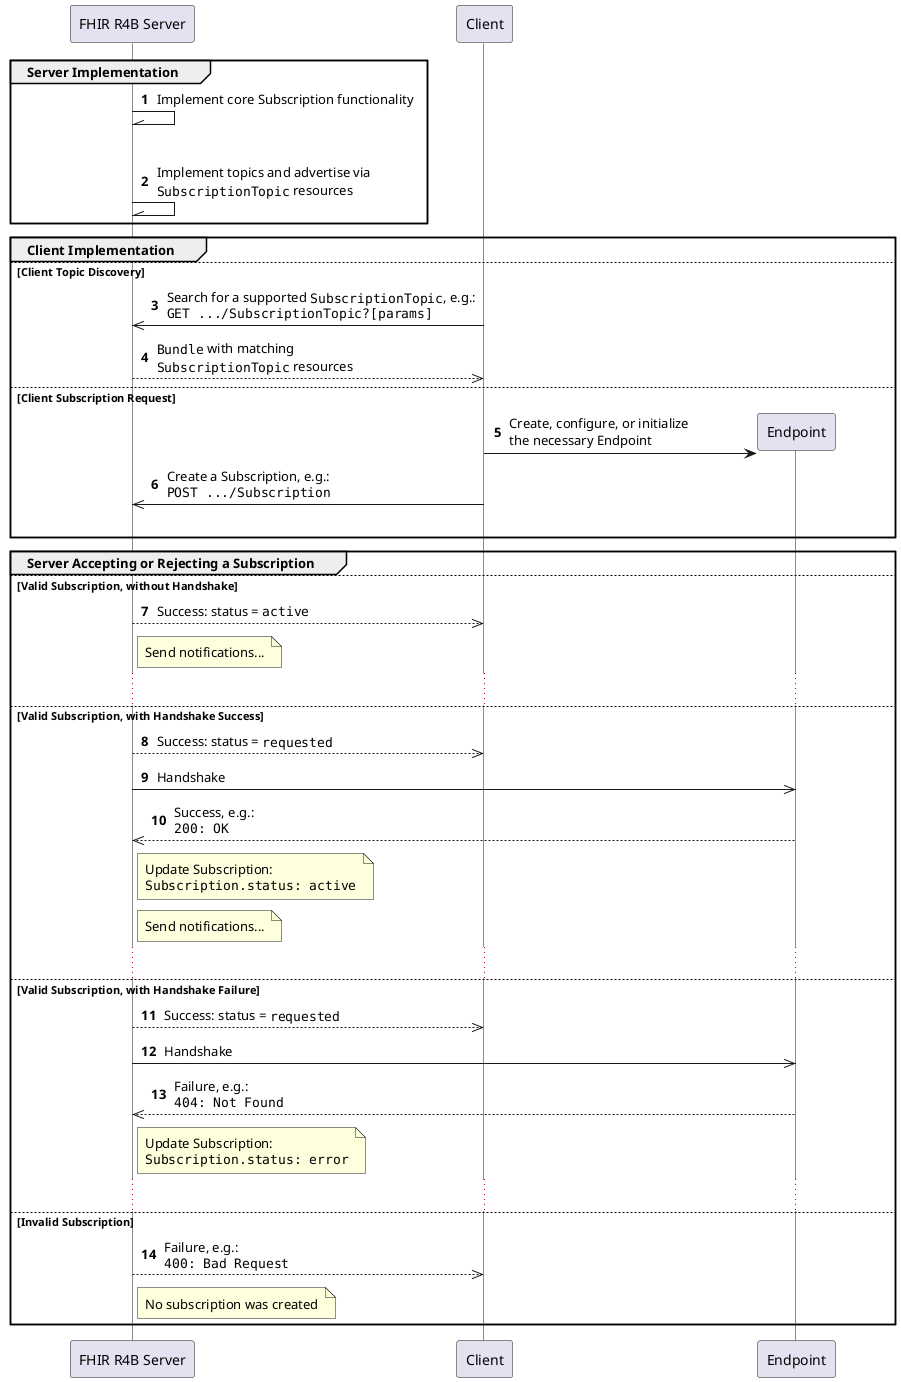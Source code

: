 @startuml
skinparam NoteTextAlignment left
skinparam Padding 2
skinparam ParticipantPadding 50
skinparam LifelineStrategy solid
autonumber

participant "FHIR R4B Server" as S
participant Client as C

group Server Implementation
  S -\\ S: Implement core Subscription functionality
  |||
  S -\\ S: Implement topics and advertise via\n""SubscriptionTopic"" resources
end

group Client Implementation
else Client Topic Discovery
  C->>S: Search for a supported ""SubscriptionTopic"", e.g.:\n""GET .../SubscriptionTopic?[params]""
  return ""Bundle"" with matching\n""SubscriptionTopic"" resources

else Client Subscription Request
  create Endpoint as E
  C->E: Create, configure, or initialize\nthe necessary Endpoint
  C->>S: Create a Subscription, e.g.:\n""POST .../Subscription""
  |||
end

group Server Accepting or Rejecting a Subscription
else Valid Subscription, without Handshake
  S-->>C: Success: status = ""active""
  note right of S: Send notifications...
  ...
else Valid Subscription, with Handshake Success
  S-->>C: Success: status = ""requested""
  S->>E: Handshake
  E-->>S: Success, e.g.:\n""200: OK""
  note right of S
    Update Subscription:
    ""Subscription.status: active""
  end note
  note right of S: Send notifications...
  ...
else Valid Subscription, with Handshake Failure
  S-->>C: Success: status = ""requested""
  S->>E: Handshake
  E-->>S: Failure, e.g.:\n""404: Not Found""
  note right of S
    Update Subscription:
    ""Subscription.status: error""
  end note
  ...
else Invalid Subscription
  S-->>C: Failure, e.g.:\n""400: Bad Request""
  note right of S
    No subscription was created
  end note
end

@enduml